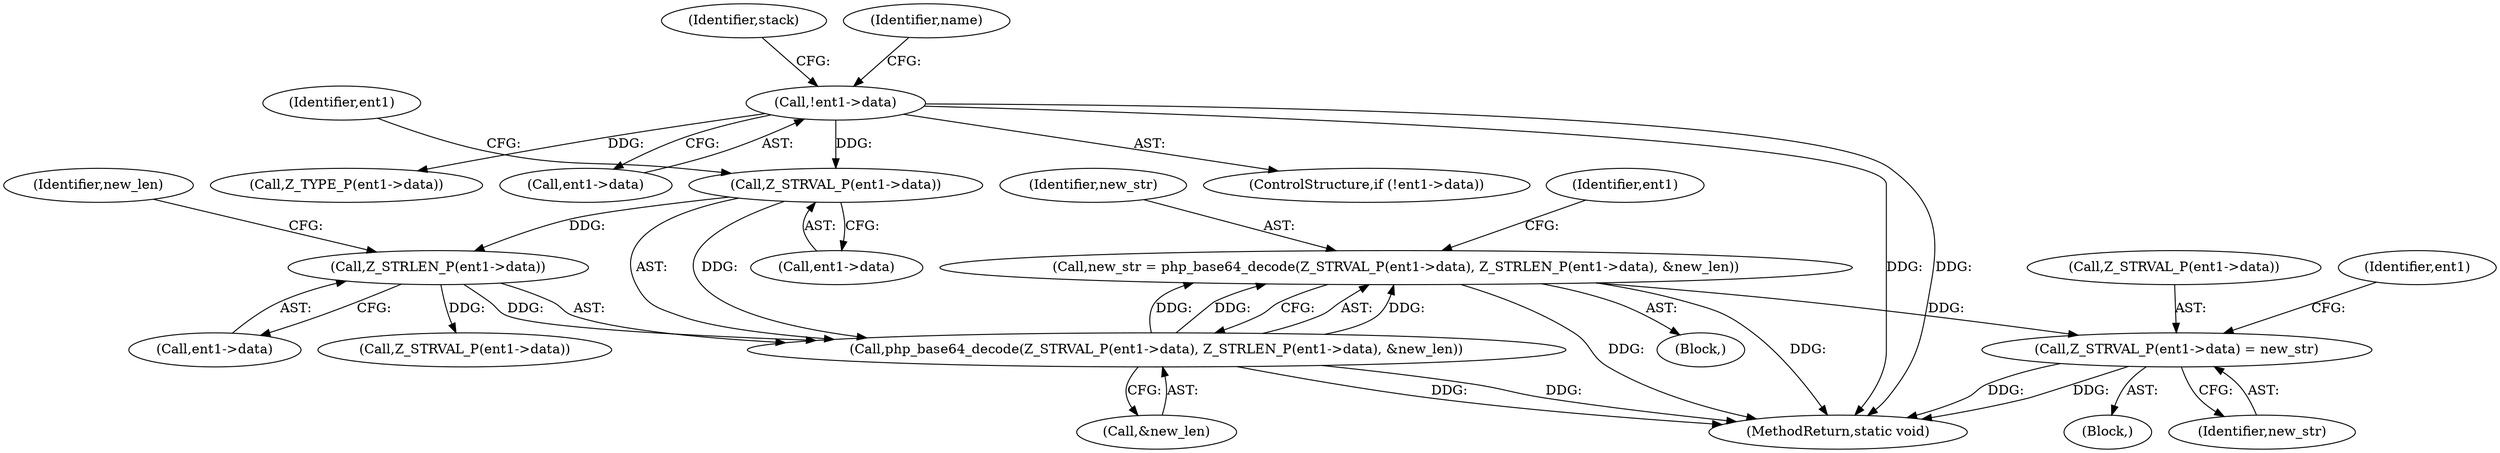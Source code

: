 digraph "0_php-src_a14fdb9746262549bbbb96abb87338bacd147e1b?w=1_0@pointer" {
"1000244" [label="(Call,Z_STRVAL_P(ent1->data) = new_str)"];
"1000223" [label="(Call,new_str = php_base64_decode(Z_STRVAL_P(ent1->data), Z_STRLEN_P(ent1->data), &new_len))"];
"1000225" [label="(Call,php_base64_decode(Z_STRVAL_P(ent1->data), Z_STRLEN_P(ent1->data), &new_len))"];
"1000226" [label="(Call,Z_STRVAL_P(ent1->data))"];
"1000186" [label="(Call,!ent1->data)"];
"1000230" [label="(Call,Z_STRLEN_P(ent1->data))"];
"1000234" [label="(Call,&new_len)"];
"1000227" [label="(Call,ent1->data)"];
"1000253" [label="(Identifier,ent1)"];
"1000224" [label="(Identifier,new_str)"];
"1000232" [label="(Identifier,ent1)"];
"1000243" [label="(Block,)"];
"1000231" [label="(Call,ent1->data)"];
"1000194" [label="(Identifier,stack)"];
"1000223" [label="(Call,new_str = php_base64_decode(Z_STRVAL_P(ent1->data), Z_STRLEN_P(ent1->data), &new_len))"];
"1000264" [label="(Call,Z_TYPE_P(ent1->data))"];
"1000186" [label="(Call,!ent1->data)"];
"1000245" [label="(Call,Z_STRVAL_P(ent1->data))"];
"1000249" [label="(Identifier,new_str)"];
"1000187" [label="(Call,ent1->data)"];
"1000586" [label="(MethodReturn,static void)"];
"1000226" [label="(Call,Z_STRVAL_P(ent1->data))"];
"1000237" [label="(Call,Z_STRVAL_P(ent1->data))"];
"1000225" [label="(Call,php_base64_decode(Z_STRVAL_P(ent1->data), Z_STRLEN_P(ent1->data), &new_len))"];
"1000230" [label="(Call,Z_STRLEN_P(ent1->data))"];
"1000215" [label="(Identifier,name)"];
"1000244" [label="(Call,Z_STRVAL_P(ent1->data) = new_str)"];
"1000239" [label="(Identifier,ent1)"];
"1000235" [label="(Identifier,new_len)"];
"1000217" [label="(Block,)"];
"1000185" [label="(ControlStructure,if (!ent1->data))"];
"1000244" -> "1000243"  [label="AST: "];
"1000244" -> "1000249"  [label="CFG: "];
"1000245" -> "1000244"  [label="AST: "];
"1000249" -> "1000244"  [label="AST: "];
"1000253" -> "1000244"  [label="CFG: "];
"1000244" -> "1000586"  [label="DDG: "];
"1000244" -> "1000586"  [label="DDG: "];
"1000223" -> "1000244"  [label="DDG: "];
"1000223" -> "1000217"  [label="AST: "];
"1000223" -> "1000225"  [label="CFG: "];
"1000224" -> "1000223"  [label="AST: "];
"1000225" -> "1000223"  [label="AST: "];
"1000239" -> "1000223"  [label="CFG: "];
"1000223" -> "1000586"  [label="DDG: "];
"1000223" -> "1000586"  [label="DDG: "];
"1000225" -> "1000223"  [label="DDG: "];
"1000225" -> "1000223"  [label="DDG: "];
"1000225" -> "1000223"  [label="DDG: "];
"1000225" -> "1000234"  [label="CFG: "];
"1000226" -> "1000225"  [label="AST: "];
"1000230" -> "1000225"  [label="AST: "];
"1000234" -> "1000225"  [label="AST: "];
"1000225" -> "1000586"  [label="DDG: "];
"1000225" -> "1000586"  [label="DDG: "];
"1000226" -> "1000225"  [label="DDG: "];
"1000230" -> "1000225"  [label="DDG: "];
"1000226" -> "1000227"  [label="CFG: "];
"1000227" -> "1000226"  [label="AST: "];
"1000232" -> "1000226"  [label="CFG: "];
"1000186" -> "1000226"  [label="DDG: "];
"1000226" -> "1000230"  [label="DDG: "];
"1000186" -> "1000185"  [label="AST: "];
"1000186" -> "1000187"  [label="CFG: "];
"1000187" -> "1000186"  [label="AST: "];
"1000194" -> "1000186"  [label="CFG: "];
"1000215" -> "1000186"  [label="CFG: "];
"1000186" -> "1000586"  [label="DDG: "];
"1000186" -> "1000586"  [label="DDG: "];
"1000186" -> "1000264"  [label="DDG: "];
"1000230" -> "1000231"  [label="CFG: "];
"1000231" -> "1000230"  [label="AST: "];
"1000235" -> "1000230"  [label="CFG: "];
"1000230" -> "1000237"  [label="DDG: "];
}
